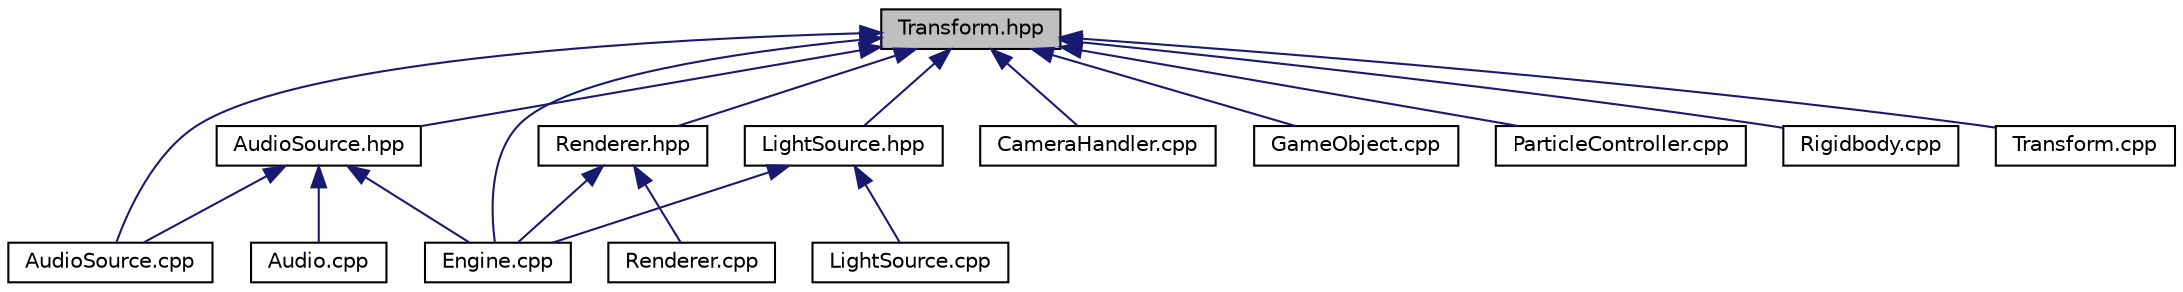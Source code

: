 digraph "Transform.hpp"
{
  edge [fontname="Helvetica",fontsize="10",labelfontname="Helvetica",labelfontsize="10"];
  node [fontname="Helvetica",fontsize="10",shape=record];
  Node6 [label="Transform.hpp",height=0.2,width=0.4,color="black", fillcolor="grey75", style="filled", fontcolor="black"];
  Node6 -> Node7 [dir="back",color="midnightblue",fontsize="10",style="solid",fontname="Helvetica"];
  Node7 [label="AudioSource.hpp",height=0.2,width=0.4,color="black", fillcolor="white", style="filled",URL="$_audio_source_8hpp.html"];
  Node7 -> Node8 [dir="back",color="midnightblue",fontsize="10",style="solid",fontname="Helvetica"];
  Node8 [label="Audio.cpp",height=0.2,width=0.4,color="black", fillcolor="white", style="filled",URL="$_audio_8cpp.html"];
  Node7 -> Node9 [dir="back",color="midnightblue",fontsize="10",style="solid",fontname="Helvetica"];
  Node9 [label="AudioSource.cpp",height=0.2,width=0.4,color="black", fillcolor="white", style="filled",URL="$_audio_source_8cpp.html"];
  Node7 -> Node10 [dir="back",color="midnightblue",fontsize="10",style="solid",fontname="Helvetica"];
  Node10 [label="Engine.cpp",height=0.2,width=0.4,color="black", fillcolor="white", style="filled",URL="$_engine_8cpp.html"];
  Node6 -> Node9 [dir="back",color="midnightblue",fontsize="10",style="solid",fontname="Helvetica"];
  Node6 -> Node11 [dir="back",color="midnightblue",fontsize="10",style="solid",fontname="Helvetica"];
  Node11 [label="CameraHandler.cpp",height=0.2,width=0.4,color="black", fillcolor="white", style="filled",URL="$_camera_handler_8cpp.html"];
  Node6 -> Node10 [dir="back",color="midnightblue",fontsize="10",style="solid",fontname="Helvetica"];
  Node6 -> Node12 [dir="back",color="midnightblue",fontsize="10",style="solid",fontname="Helvetica"];
  Node12 [label="Renderer.hpp",height=0.2,width=0.4,color="black", fillcolor="white", style="filled",URL="$_renderer_8hpp.html"];
  Node12 -> Node10 [dir="back",color="midnightblue",fontsize="10",style="solid",fontname="Helvetica"];
  Node12 -> Node13 [dir="back",color="midnightblue",fontsize="10",style="solid",fontname="Helvetica"];
  Node13 [label="Renderer.cpp",height=0.2,width=0.4,color="black", fillcolor="white", style="filled",URL="$_renderer_8cpp.html"];
  Node6 -> Node14 [dir="back",color="midnightblue",fontsize="10",style="solid",fontname="Helvetica"];
  Node14 [label="LightSource.hpp",height=0.2,width=0.4,color="black", fillcolor="white", style="filled",URL="$_light_source_8hpp.html"];
  Node14 -> Node10 [dir="back",color="midnightblue",fontsize="10",style="solid",fontname="Helvetica"];
  Node14 -> Node15 [dir="back",color="midnightblue",fontsize="10",style="solid",fontname="Helvetica"];
  Node15 [label="LightSource.cpp",height=0.2,width=0.4,color="black", fillcolor="white", style="filled",URL="$_light_source_8cpp.html"];
  Node6 -> Node16 [dir="back",color="midnightblue",fontsize="10",style="solid",fontname="Helvetica"];
  Node16 [label="GameObject.cpp",height=0.2,width=0.4,color="black", fillcolor="white", style="filled",URL="$_game_object_8cpp.html"];
  Node6 -> Node17 [dir="back",color="midnightblue",fontsize="10",style="solid",fontname="Helvetica"];
  Node17 [label="ParticleController.cpp",height=0.2,width=0.4,color="black", fillcolor="white", style="filled",URL="$_particle_controller_8cpp.html"];
  Node6 -> Node18 [dir="back",color="midnightblue",fontsize="10",style="solid",fontname="Helvetica"];
  Node18 [label="Rigidbody.cpp",height=0.2,width=0.4,color="black", fillcolor="white", style="filled",URL="$_rigidbody_8cpp.html"];
  Node6 -> Node19 [dir="back",color="midnightblue",fontsize="10",style="solid",fontname="Helvetica"];
  Node19 [label="Transform.cpp",height=0.2,width=0.4,color="black", fillcolor="white", style="filled",URL="$_transform_8cpp.html"];
}
